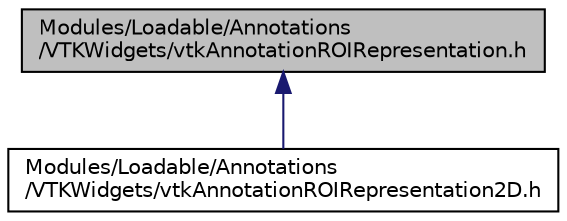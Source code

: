 digraph "Modules/Loadable/Annotations/VTKWidgets/vtkAnnotationROIRepresentation.h"
{
  bgcolor="transparent";
  edge [fontname="Helvetica",fontsize="10",labelfontname="Helvetica",labelfontsize="10"];
  node [fontname="Helvetica",fontsize="10",shape=record];
  Node3 [label="Modules/Loadable/Annotations\l/VTKWidgets/vtkAnnotationROIRepresentation.h",height=0.2,width=0.4,color="black", fillcolor="grey75", style="filled", fontcolor="black"];
  Node3 -> Node4 [dir="back",color="midnightblue",fontsize="10",style="solid",fontname="Helvetica"];
  Node4 [label="Modules/Loadable/Annotations\l/VTKWidgets/vtkAnnotationROIRepresentation2D.h",height=0.2,width=0.4,color="black",URL="$vtkAnnotationROIRepresentation2D_8h.html"];
}
